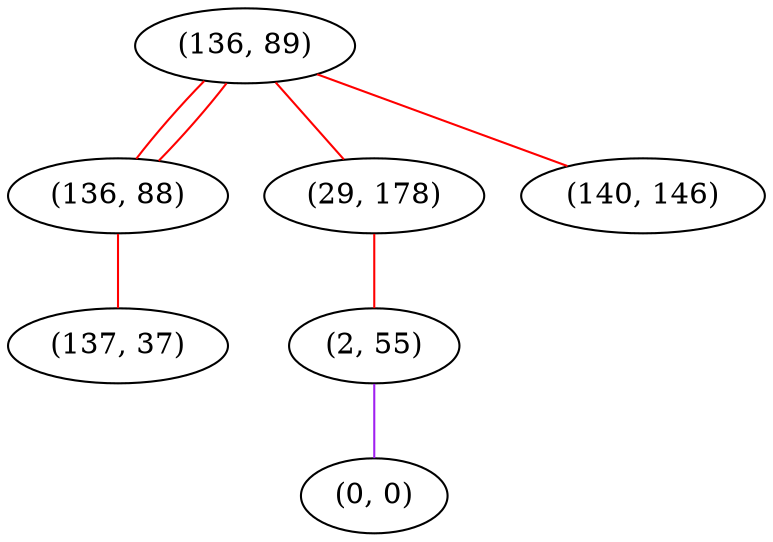 graph "" {
"(136, 89)";
"(136, 88)";
"(29, 178)";
"(2, 55)";
"(140, 146)";
"(0, 0)";
"(137, 37)";
"(136, 89)" -- "(140, 146)"  [color=red, key=0, weight=1];
"(136, 89)" -- "(136, 88)"  [color=red, key=0, weight=1];
"(136, 89)" -- "(136, 88)"  [color=red, key=1, weight=1];
"(136, 89)" -- "(29, 178)"  [color=red, key=0, weight=1];
"(136, 88)" -- "(137, 37)"  [color=red, key=0, weight=1];
"(29, 178)" -- "(2, 55)"  [color=red, key=0, weight=1];
"(2, 55)" -- "(0, 0)"  [color=purple, key=0, weight=4];
}
